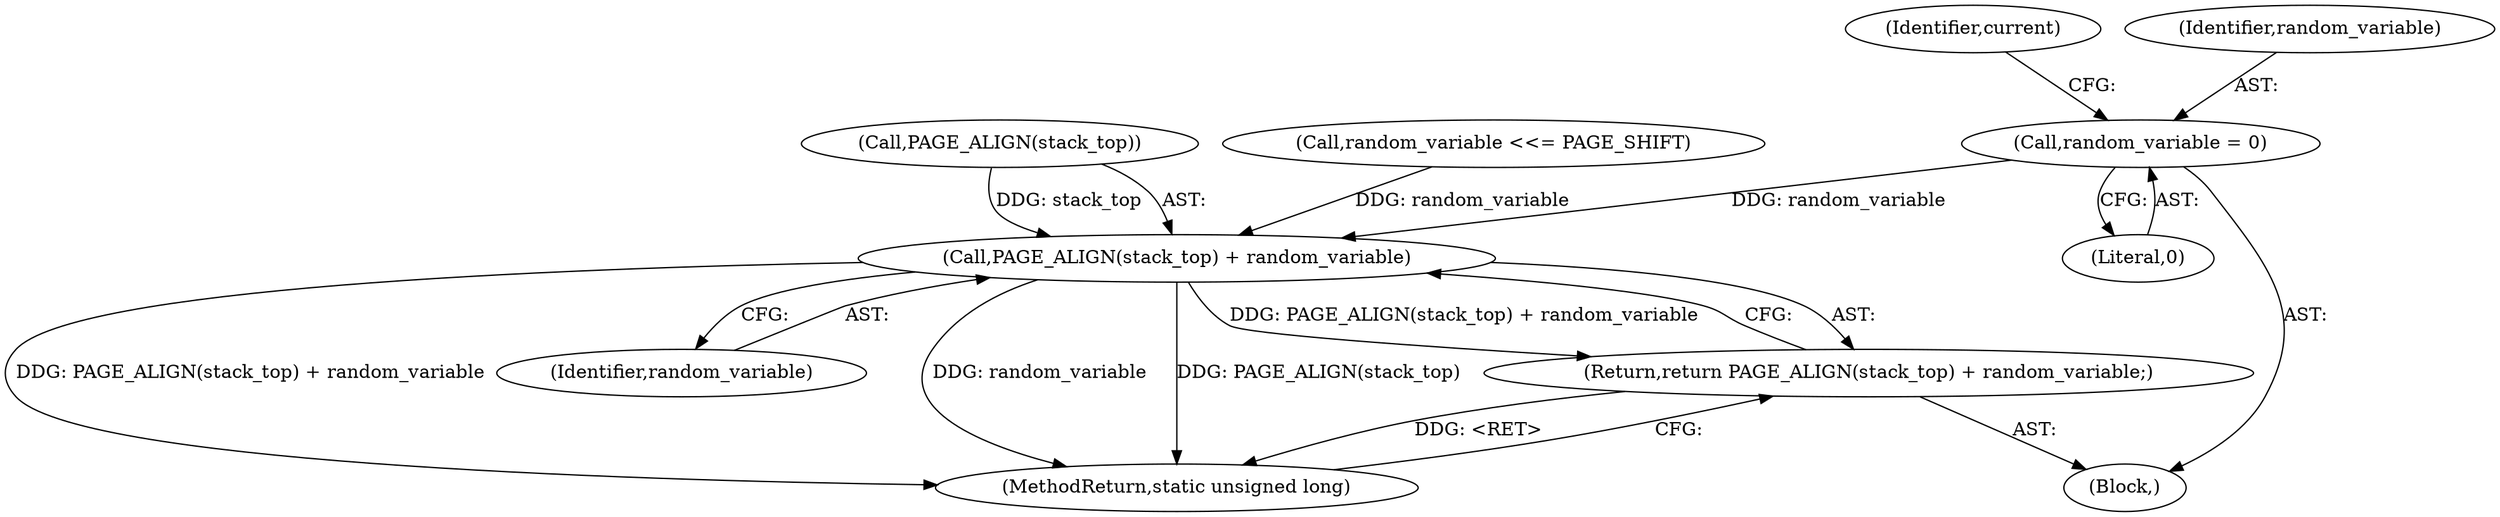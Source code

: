 digraph "0_linux_4e7c22d447bb6d7e37bfe39ff658486ae78e8d77_0@API" {
"1000104" [label="(Call,random_variable = 0)"];
"1000133" [label="(Call,PAGE_ALIGN(stack_top) + random_variable)"];
"1000132" [label="(Return,return PAGE_ALIGN(stack_top) + random_variable;)"];
"1000132" [label="(Return,return PAGE_ALIGN(stack_top) + random_variable;)"];
"1000136" [label="(Identifier,random_variable)"];
"1000102" [label="(Block,)"];
"1000134" [label="(Call,PAGE_ALIGN(stack_top))"];
"1000104" [label="(Call,random_variable = 0)"];
"1000137" [label="(MethodReturn,static unsigned long)"];
"1000111" [label="(Identifier,current)"];
"1000129" [label="(Call,random_variable <<= PAGE_SHIFT)"];
"1000106" [label="(Literal,0)"];
"1000133" [label="(Call,PAGE_ALIGN(stack_top) + random_variable)"];
"1000105" [label="(Identifier,random_variable)"];
"1000104" -> "1000102"  [label="AST: "];
"1000104" -> "1000106"  [label="CFG: "];
"1000105" -> "1000104"  [label="AST: "];
"1000106" -> "1000104"  [label="AST: "];
"1000111" -> "1000104"  [label="CFG: "];
"1000104" -> "1000133"  [label="DDG: random_variable"];
"1000133" -> "1000132"  [label="AST: "];
"1000133" -> "1000136"  [label="CFG: "];
"1000134" -> "1000133"  [label="AST: "];
"1000136" -> "1000133"  [label="AST: "];
"1000132" -> "1000133"  [label="CFG: "];
"1000133" -> "1000137"  [label="DDG: PAGE_ALIGN(stack_top) + random_variable"];
"1000133" -> "1000137"  [label="DDG: random_variable"];
"1000133" -> "1000137"  [label="DDG: PAGE_ALIGN(stack_top)"];
"1000133" -> "1000132"  [label="DDG: PAGE_ALIGN(stack_top) + random_variable"];
"1000134" -> "1000133"  [label="DDG: stack_top"];
"1000129" -> "1000133"  [label="DDG: random_variable"];
"1000132" -> "1000102"  [label="AST: "];
"1000137" -> "1000132"  [label="CFG: "];
"1000132" -> "1000137"  [label="DDG: <RET>"];
}
